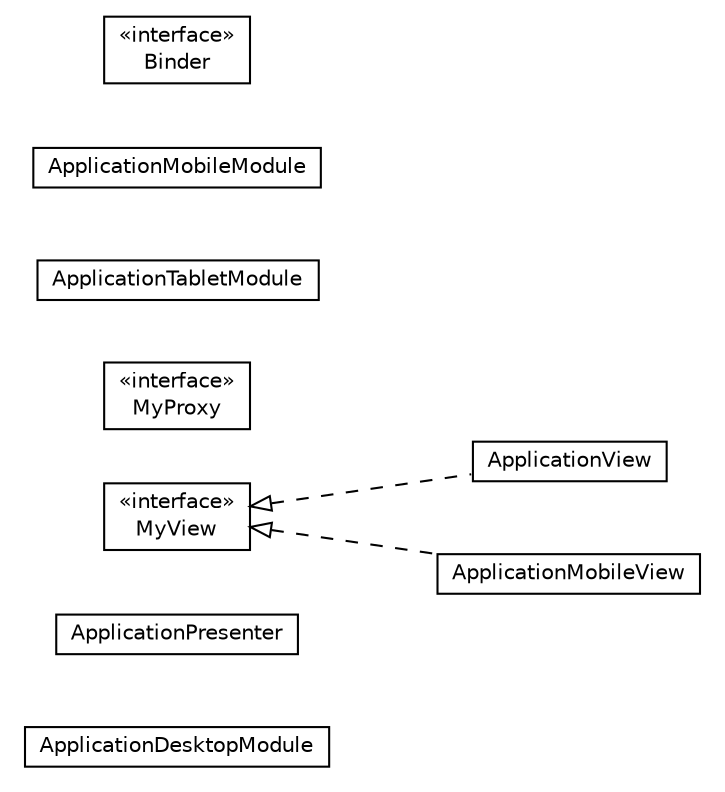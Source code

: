 #!/usr/local/bin/dot
#
# Class diagram 
# Generated by UMLGraph version R5_6-24-gf6e263 (http://www.umlgraph.org/)
#

digraph G {
	edge [fontname="Helvetica",fontsize=10,labelfontname="Helvetica",labelfontsize=10];
	node [fontname="Helvetica",fontsize=10,shape=plaintext];
	nodesep=0.25;
	ranksep=0.5;
	rankdir=LR;
	// com.gwtplatform.carstore.client.application.ApplicationDesktopModule
	c48853 [label=<<table title="com.gwtplatform.carstore.client.application.ApplicationDesktopModule" border="0" cellborder="1" cellspacing="0" cellpadding="2" port="p" href="./ApplicationDesktopModule.html">
		<tr><td><table border="0" cellspacing="0" cellpadding="1">
<tr><td align="center" balign="center"> ApplicationDesktopModule </td></tr>
		</table></td></tr>
		</table>>, URL="./ApplicationDesktopModule.html", fontname="Helvetica", fontcolor="black", fontsize=10.0];
	// com.gwtplatform.carstore.client.application.ApplicationPresenter
	c48854 [label=<<table title="com.gwtplatform.carstore.client.application.ApplicationPresenter" border="0" cellborder="1" cellspacing="0" cellpadding="2" port="p" href="./ApplicationPresenter.html">
		<tr><td><table border="0" cellspacing="0" cellpadding="1">
<tr><td align="center" balign="center"> ApplicationPresenter </td></tr>
		</table></td></tr>
		</table>>, URL="./ApplicationPresenter.html", fontname="Helvetica", fontcolor="black", fontsize=10.0];
	// com.gwtplatform.carstore.client.application.ApplicationPresenter.MyView
	c48855 [label=<<table title="com.gwtplatform.carstore.client.application.ApplicationPresenter.MyView" border="0" cellborder="1" cellspacing="0" cellpadding="2" port="p" href="./ApplicationPresenter.MyView.html">
		<tr><td><table border="0" cellspacing="0" cellpadding="1">
<tr><td align="center" balign="center"> &#171;interface&#187; </td></tr>
<tr><td align="center" balign="center"> MyView </td></tr>
		</table></td></tr>
		</table>>, URL="./ApplicationPresenter.MyView.html", fontname="Helvetica", fontcolor="black", fontsize=10.0];
	// com.gwtplatform.carstore.client.application.ApplicationPresenter.MyProxy
	c48856 [label=<<table title="com.gwtplatform.carstore.client.application.ApplicationPresenter.MyProxy" border="0" cellborder="1" cellspacing="0" cellpadding="2" port="p" href="./ApplicationPresenter.MyProxy.html">
		<tr><td><table border="0" cellspacing="0" cellpadding="1">
<tr><td align="center" balign="center"> &#171;interface&#187; </td></tr>
<tr><td align="center" balign="center"> MyProxy </td></tr>
		</table></td></tr>
		</table>>, URL="./ApplicationPresenter.MyProxy.html", fontname="Helvetica", fontcolor="black", fontsize=10.0];
	// com.gwtplatform.carstore.client.application.ApplicationTabletModule
	c48857 [label=<<table title="com.gwtplatform.carstore.client.application.ApplicationTabletModule" border="0" cellborder="1" cellspacing="0" cellpadding="2" port="p" href="./ApplicationTabletModule.html">
		<tr><td><table border="0" cellspacing="0" cellpadding="1">
<tr><td align="center" balign="center"> ApplicationTabletModule </td></tr>
		</table></td></tr>
		</table>>, URL="./ApplicationTabletModule.html", fontname="Helvetica", fontcolor="black", fontsize=10.0];
	// com.gwtplatform.carstore.client.application.ApplicationMobileModule
	c48858 [label=<<table title="com.gwtplatform.carstore.client.application.ApplicationMobileModule" border="0" cellborder="1" cellspacing="0" cellpadding="2" port="p" href="./ApplicationMobileModule.html">
		<tr><td><table border="0" cellspacing="0" cellpadding="1">
<tr><td align="center" balign="center"> ApplicationMobileModule </td></tr>
		</table></td></tr>
		</table>>, URL="./ApplicationMobileModule.html", fontname="Helvetica", fontcolor="black", fontsize=10.0];
	// com.gwtplatform.carstore.client.application.ApplicationView
	c48859 [label=<<table title="com.gwtplatform.carstore.client.application.ApplicationView" border="0" cellborder="1" cellspacing="0" cellpadding="2" port="p" href="./ApplicationView.html">
		<tr><td><table border="0" cellspacing="0" cellpadding="1">
<tr><td align="center" balign="center"> ApplicationView </td></tr>
		</table></td></tr>
		</table>>, URL="./ApplicationView.html", fontname="Helvetica", fontcolor="black", fontsize=10.0];
	// com.gwtplatform.carstore.client.application.ApplicationMobileView
	c48860 [label=<<table title="com.gwtplatform.carstore.client.application.ApplicationMobileView" border="0" cellborder="1" cellspacing="0" cellpadding="2" port="p" href="./ApplicationMobileView.html">
		<tr><td><table border="0" cellspacing="0" cellpadding="1">
<tr><td align="center" balign="center"> ApplicationMobileView </td></tr>
		</table></td></tr>
		</table>>, URL="./ApplicationMobileView.html", fontname="Helvetica", fontcolor="black", fontsize=10.0];
	// com.gwtplatform.carstore.client.application.ApplicationMobileView.Binder
	c48861 [label=<<table title="com.gwtplatform.carstore.client.application.ApplicationMobileView.Binder" border="0" cellborder="1" cellspacing="0" cellpadding="2" port="p" href="./ApplicationMobileView.Binder.html">
		<tr><td><table border="0" cellspacing="0" cellpadding="1">
<tr><td align="center" balign="center"> &#171;interface&#187; </td></tr>
<tr><td align="center" balign="center"> Binder </td></tr>
		</table></td></tr>
		</table>>, URL="./ApplicationMobileView.Binder.html", fontname="Helvetica", fontcolor="black", fontsize=10.0];
	//com.gwtplatform.carstore.client.application.ApplicationView implements com.gwtplatform.carstore.client.application.ApplicationPresenter.MyView
	c48855:p -> c48859:p [dir=back,arrowtail=empty,style=dashed];
	//com.gwtplatform.carstore.client.application.ApplicationMobileView implements com.gwtplatform.carstore.client.application.ApplicationPresenter.MyView
	c48855:p -> c48860:p [dir=back,arrowtail=empty,style=dashed];
}

